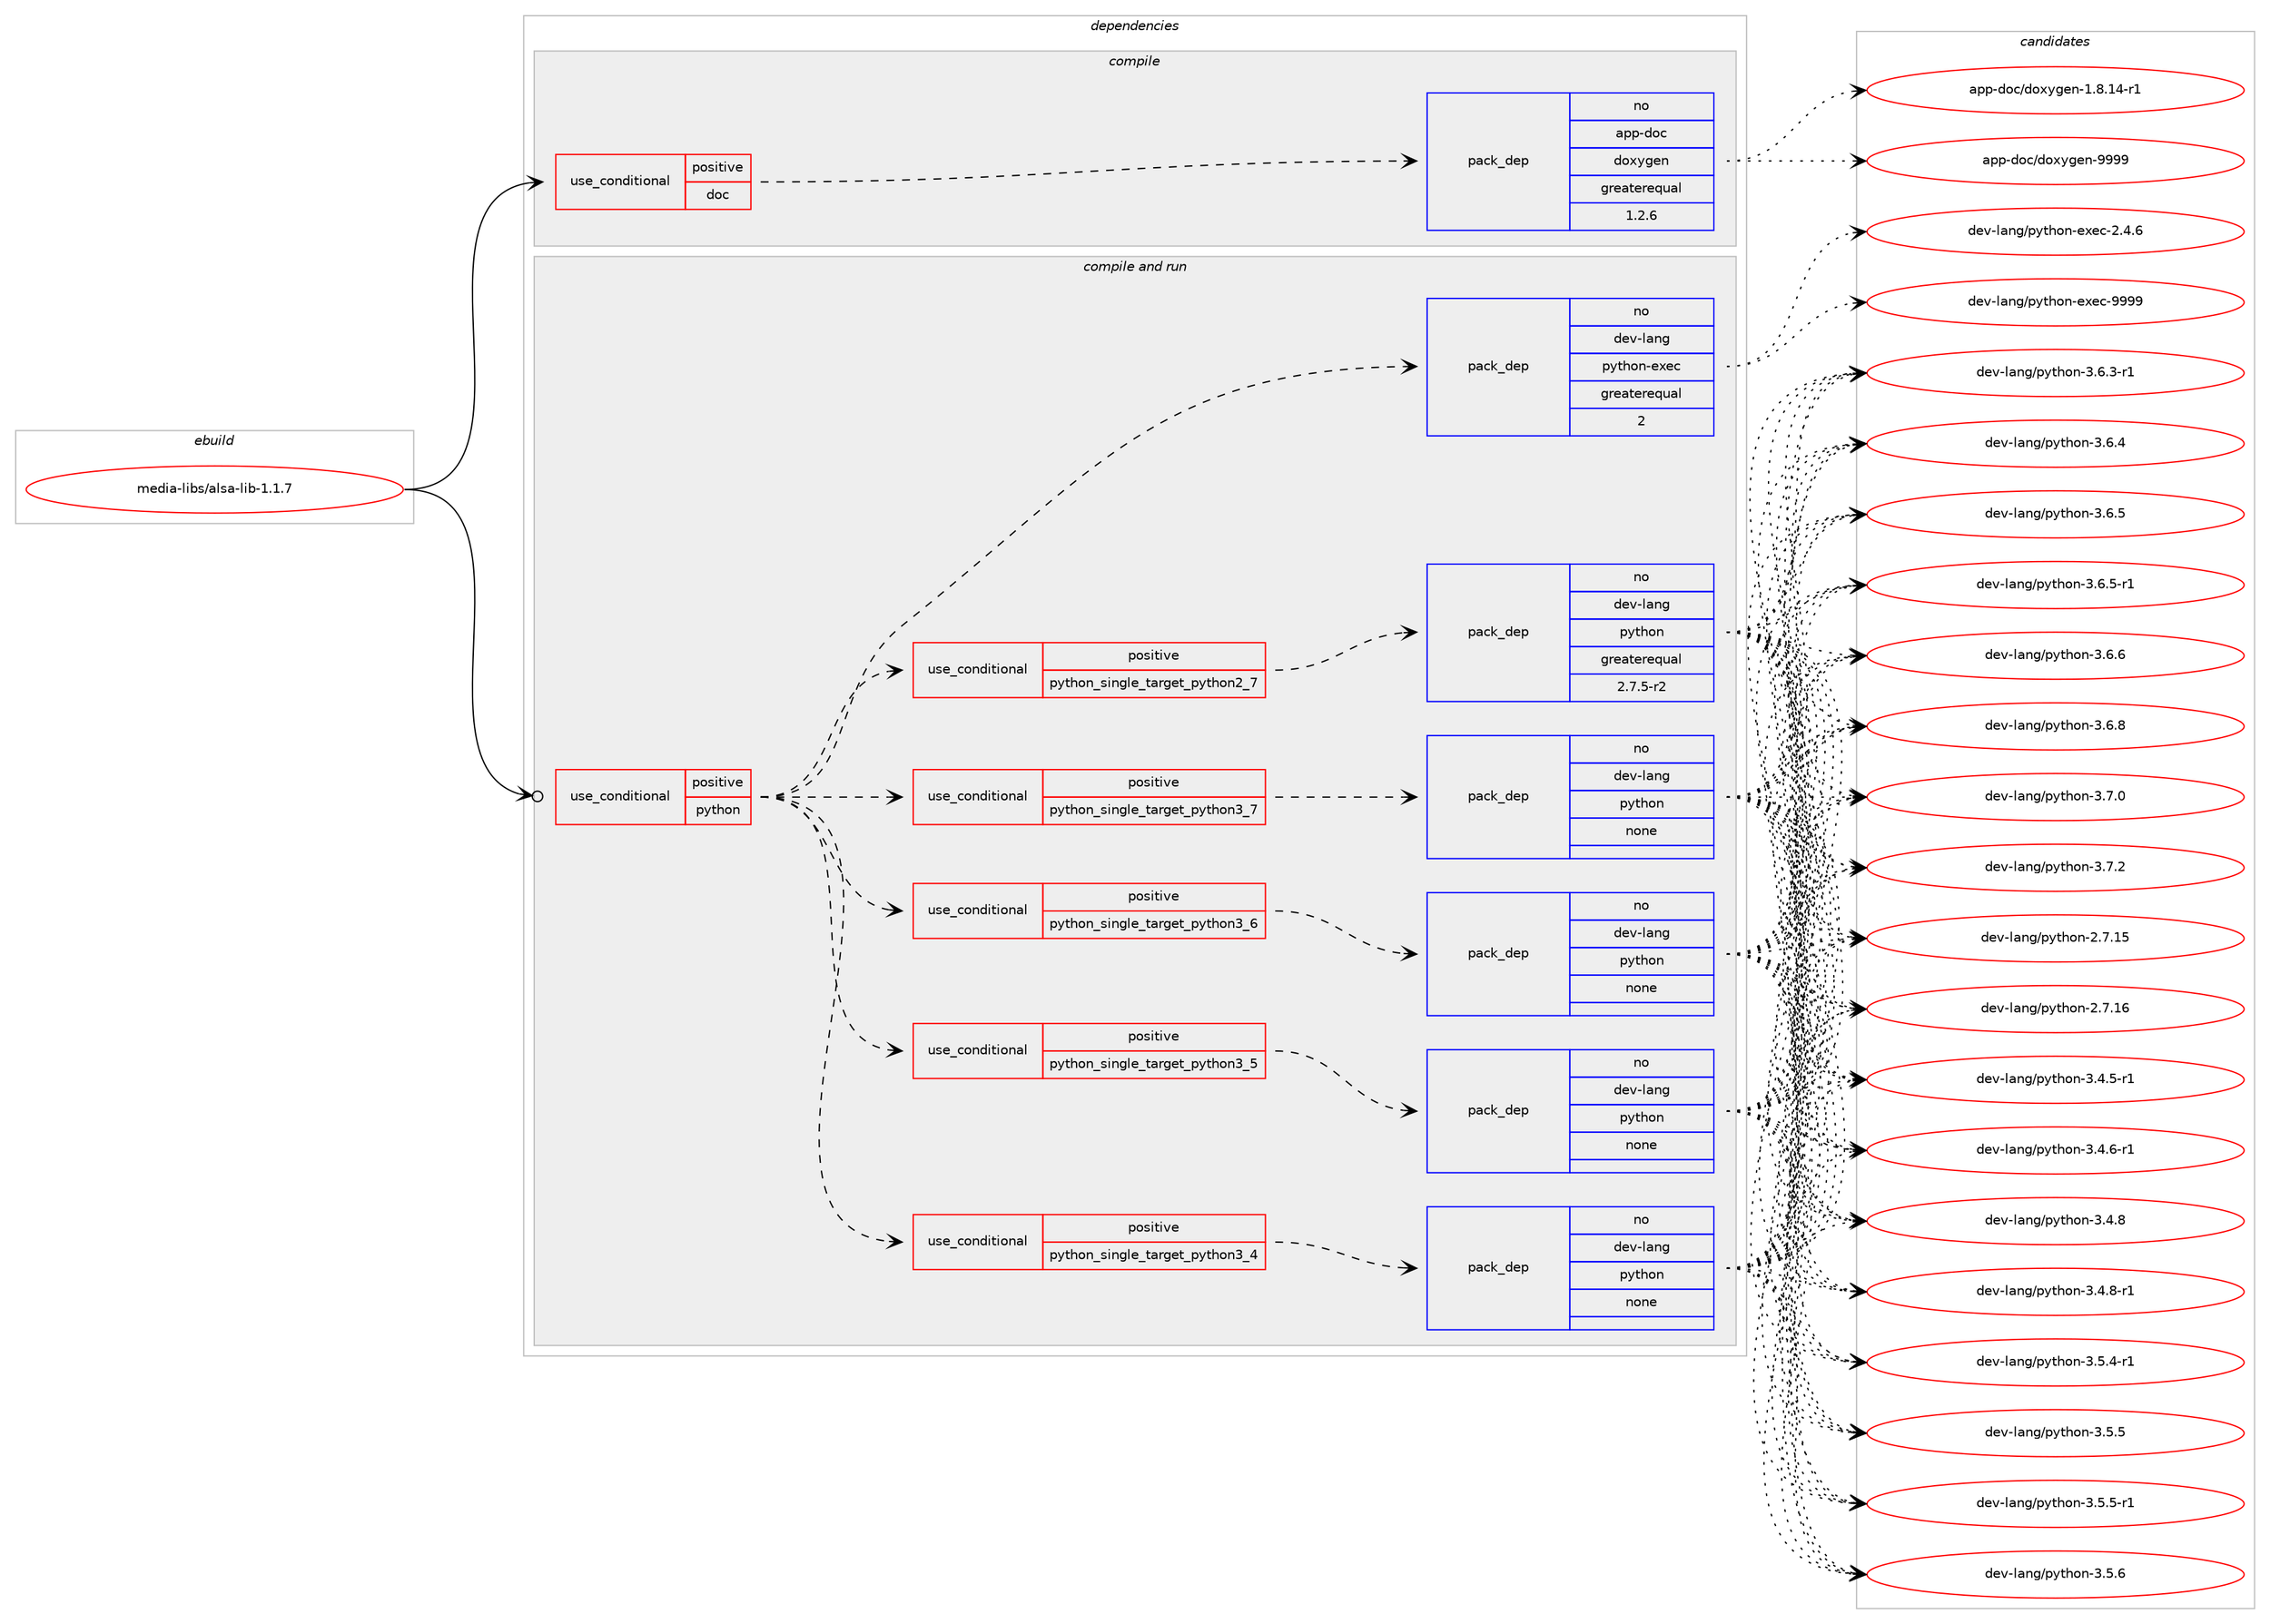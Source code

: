 digraph prolog {

# *************
# Graph options
# *************

newrank=true;
concentrate=true;
compound=true;
graph [rankdir=LR,fontname=Helvetica,fontsize=10,ranksep=1.5];#, ranksep=2.5, nodesep=0.2];
edge  [arrowhead=vee];
node  [fontname=Helvetica,fontsize=10];

# **********
# The ebuild
# **********

subgraph cluster_leftcol {
color=gray;
rank=same;
label=<<i>ebuild</i>>;
id [label="media-libs/alsa-lib-1.1.7", color=red, width=4, href="../media-libs/alsa-lib-1.1.7.svg"];
}

# ****************
# The dependencies
# ****************

subgraph cluster_midcol {
color=gray;
label=<<i>dependencies</i>>;
subgraph cluster_compile {
fillcolor="#eeeeee";
style=filled;
label=<<i>compile</i>>;
subgraph cond433475 {
dependency1608815 [label=<<TABLE BORDER="0" CELLBORDER="1" CELLSPACING="0" CELLPADDING="4"><TR><TD ROWSPAN="3" CELLPADDING="10">use_conditional</TD></TR><TR><TD>positive</TD></TR><TR><TD>doc</TD></TR></TABLE>>, shape=none, color=red];
subgraph pack1149686 {
dependency1608816 [label=<<TABLE BORDER="0" CELLBORDER="1" CELLSPACING="0" CELLPADDING="4" WIDTH="220"><TR><TD ROWSPAN="6" CELLPADDING="30">pack_dep</TD></TR><TR><TD WIDTH="110">no</TD></TR><TR><TD>app-doc</TD></TR><TR><TD>doxygen</TD></TR><TR><TD>greaterequal</TD></TR><TR><TD>1.2.6</TD></TR></TABLE>>, shape=none, color=blue];
}
dependency1608815:e -> dependency1608816:w [weight=20,style="dashed",arrowhead="vee"];
}
id:e -> dependency1608815:w [weight=20,style="solid",arrowhead="vee"];
}
subgraph cluster_compileandrun {
fillcolor="#eeeeee";
style=filled;
label=<<i>compile and run</i>>;
subgraph cond433476 {
dependency1608817 [label=<<TABLE BORDER="0" CELLBORDER="1" CELLSPACING="0" CELLPADDING="4"><TR><TD ROWSPAN="3" CELLPADDING="10">use_conditional</TD></TR><TR><TD>positive</TD></TR><TR><TD>python</TD></TR></TABLE>>, shape=none, color=red];
subgraph cond433477 {
dependency1608818 [label=<<TABLE BORDER="0" CELLBORDER="1" CELLSPACING="0" CELLPADDING="4"><TR><TD ROWSPAN="3" CELLPADDING="10">use_conditional</TD></TR><TR><TD>positive</TD></TR><TR><TD>python_single_target_python2_7</TD></TR></TABLE>>, shape=none, color=red];
subgraph pack1149687 {
dependency1608819 [label=<<TABLE BORDER="0" CELLBORDER="1" CELLSPACING="0" CELLPADDING="4" WIDTH="220"><TR><TD ROWSPAN="6" CELLPADDING="30">pack_dep</TD></TR><TR><TD WIDTH="110">no</TD></TR><TR><TD>dev-lang</TD></TR><TR><TD>python</TD></TR><TR><TD>greaterequal</TD></TR><TR><TD>2.7.5-r2</TD></TR></TABLE>>, shape=none, color=blue];
}
dependency1608818:e -> dependency1608819:w [weight=20,style="dashed",arrowhead="vee"];
}
dependency1608817:e -> dependency1608818:w [weight=20,style="dashed",arrowhead="vee"];
subgraph cond433478 {
dependency1608820 [label=<<TABLE BORDER="0" CELLBORDER="1" CELLSPACING="0" CELLPADDING="4"><TR><TD ROWSPAN="3" CELLPADDING="10">use_conditional</TD></TR><TR><TD>positive</TD></TR><TR><TD>python_single_target_python3_4</TD></TR></TABLE>>, shape=none, color=red];
subgraph pack1149688 {
dependency1608821 [label=<<TABLE BORDER="0" CELLBORDER="1" CELLSPACING="0" CELLPADDING="4" WIDTH="220"><TR><TD ROWSPAN="6" CELLPADDING="30">pack_dep</TD></TR><TR><TD WIDTH="110">no</TD></TR><TR><TD>dev-lang</TD></TR><TR><TD>python</TD></TR><TR><TD>none</TD></TR><TR><TD></TD></TR></TABLE>>, shape=none, color=blue];
}
dependency1608820:e -> dependency1608821:w [weight=20,style="dashed",arrowhead="vee"];
}
dependency1608817:e -> dependency1608820:w [weight=20,style="dashed",arrowhead="vee"];
subgraph cond433479 {
dependency1608822 [label=<<TABLE BORDER="0" CELLBORDER="1" CELLSPACING="0" CELLPADDING="4"><TR><TD ROWSPAN="3" CELLPADDING="10">use_conditional</TD></TR><TR><TD>positive</TD></TR><TR><TD>python_single_target_python3_5</TD></TR></TABLE>>, shape=none, color=red];
subgraph pack1149689 {
dependency1608823 [label=<<TABLE BORDER="0" CELLBORDER="1" CELLSPACING="0" CELLPADDING="4" WIDTH="220"><TR><TD ROWSPAN="6" CELLPADDING="30">pack_dep</TD></TR><TR><TD WIDTH="110">no</TD></TR><TR><TD>dev-lang</TD></TR><TR><TD>python</TD></TR><TR><TD>none</TD></TR><TR><TD></TD></TR></TABLE>>, shape=none, color=blue];
}
dependency1608822:e -> dependency1608823:w [weight=20,style="dashed",arrowhead="vee"];
}
dependency1608817:e -> dependency1608822:w [weight=20,style="dashed",arrowhead="vee"];
subgraph cond433480 {
dependency1608824 [label=<<TABLE BORDER="0" CELLBORDER="1" CELLSPACING="0" CELLPADDING="4"><TR><TD ROWSPAN="3" CELLPADDING="10">use_conditional</TD></TR><TR><TD>positive</TD></TR><TR><TD>python_single_target_python3_6</TD></TR></TABLE>>, shape=none, color=red];
subgraph pack1149690 {
dependency1608825 [label=<<TABLE BORDER="0" CELLBORDER="1" CELLSPACING="0" CELLPADDING="4" WIDTH="220"><TR><TD ROWSPAN="6" CELLPADDING="30">pack_dep</TD></TR><TR><TD WIDTH="110">no</TD></TR><TR><TD>dev-lang</TD></TR><TR><TD>python</TD></TR><TR><TD>none</TD></TR><TR><TD></TD></TR></TABLE>>, shape=none, color=blue];
}
dependency1608824:e -> dependency1608825:w [weight=20,style="dashed",arrowhead="vee"];
}
dependency1608817:e -> dependency1608824:w [weight=20,style="dashed",arrowhead="vee"];
subgraph cond433481 {
dependency1608826 [label=<<TABLE BORDER="0" CELLBORDER="1" CELLSPACING="0" CELLPADDING="4"><TR><TD ROWSPAN="3" CELLPADDING="10">use_conditional</TD></TR><TR><TD>positive</TD></TR><TR><TD>python_single_target_python3_7</TD></TR></TABLE>>, shape=none, color=red];
subgraph pack1149691 {
dependency1608827 [label=<<TABLE BORDER="0" CELLBORDER="1" CELLSPACING="0" CELLPADDING="4" WIDTH="220"><TR><TD ROWSPAN="6" CELLPADDING="30">pack_dep</TD></TR><TR><TD WIDTH="110">no</TD></TR><TR><TD>dev-lang</TD></TR><TR><TD>python</TD></TR><TR><TD>none</TD></TR><TR><TD></TD></TR></TABLE>>, shape=none, color=blue];
}
dependency1608826:e -> dependency1608827:w [weight=20,style="dashed",arrowhead="vee"];
}
dependency1608817:e -> dependency1608826:w [weight=20,style="dashed",arrowhead="vee"];
subgraph pack1149692 {
dependency1608828 [label=<<TABLE BORDER="0" CELLBORDER="1" CELLSPACING="0" CELLPADDING="4" WIDTH="220"><TR><TD ROWSPAN="6" CELLPADDING="30">pack_dep</TD></TR><TR><TD WIDTH="110">no</TD></TR><TR><TD>dev-lang</TD></TR><TR><TD>python-exec</TD></TR><TR><TD>greaterequal</TD></TR><TR><TD>2</TD></TR></TABLE>>, shape=none, color=blue];
}
dependency1608817:e -> dependency1608828:w [weight=20,style="dashed",arrowhead="vee"];
}
id:e -> dependency1608817:w [weight=20,style="solid",arrowhead="odotvee"];
}
subgraph cluster_run {
fillcolor="#eeeeee";
style=filled;
label=<<i>run</i>>;
}
}

# **************
# The candidates
# **************

subgraph cluster_choices {
rank=same;
color=gray;
label=<<i>candidates</i>>;

subgraph choice1149686 {
color=black;
nodesep=1;
choice97112112451001119947100111120121103101110454946564649524511449 [label="app-doc/doxygen-1.8.14-r1", color=red, width=4,href="../app-doc/doxygen-1.8.14-r1.svg"];
choice971121124510011199471001111201211031011104557575757 [label="app-doc/doxygen-9999", color=red, width=4,href="../app-doc/doxygen-9999.svg"];
dependency1608816:e -> choice97112112451001119947100111120121103101110454946564649524511449:w [style=dotted,weight="100"];
dependency1608816:e -> choice971121124510011199471001111201211031011104557575757:w [style=dotted,weight="100"];
}
subgraph choice1149687 {
color=black;
nodesep=1;
choice10010111845108971101034711212111610411111045504655464953 [label="dev-lang/python-2.7.15", color=red, width=4,href="../dev-lang/python-2.7.15.svg"];
choice10010111845108971101034711212111610411111045504655464954 [label="dev-lang/python-2.7.16", color=red, width=4,href="../dev-lang/python-2.7.16.svg"];
choice1001011184510897110103471121211161041111104551465246534511449 [label="dev-lang/python-3.4.5-r1", color=red, width=4,href="../dev-lang/python-3.4.5-r1.svg"];
choice1001011184510897110103471121211161041111104551465246544511449 [label="dev-lang/python-3.4.6-r1", color=red, width=4,href="../dev-lang/python-3.4.6-r1.svg"];
choice100101118451089711010347112121116104111110455146524656 [label="dev-lang/python-3.4.8", color=red, width=4,href="../dev-lang/python-3.4.8.svg"];
choice1001011184510897110103471121211161041111104551465246564511449 [label="dev-lang/python-3.4.8-r1", color=red, width=4,href="../dev-lang/python-3.4.8-r1.svg"];
choice1001011184510897110103471121211161041111104551465346524511449 [label="dev-lang/python-3.5.4-r1", color=red, width=4,href="../dev-lang/python-3.5.4-r1.svg"];
choice100101118451089711010347112121116104111110455146534653 [label="dev-lang/python-3.5.5", color=red, width=4,href="../dev-lang/python-3.5.5.svg"];
choice1001011184510897110103471121211161041111104551465346534511449 [label="dev-lang/python-3.5.5-r1", color=red, width=4,href="../dev-lang/python-3.5.5-r1.svg"];
choice100101118451089711010347112121116104111110455146534654 [label="dev-lang/python-3.5.6", color=red, width=4,href="../dev-lang/python-3.5.6.svg"];
choice1001011184510897110103471121211161041111104551465446514511449 [label="dev-lang/python-3.6.3-r1", color=red, width=4,href="../dev-lang/python-3.6.3-r1.svg"];
choice100101118451089711010347112121116104111110455146544652 [label="dev-lang/python-3.6.4", color=red, width=4,href="../dev-lang/python-3.6.4.svg"];
choice100101118451089711010347112121116104111110455146544653 [label="dev-lang/python-3.6.5", color=red, width=4,href="../dev-lang/python-3.6.5.svg"];
choice1001011184510897110103471121211161041111104551465446534511449 [label="dev-lang/python-3.6.5-r1", color=red, width=4,href="../dev-lang/python-3.6.5-r1.svg"];
choice100101118451089711010347112121116104111110455146544654 [label="dev-lang/python-3.6.6", color=red, width=4,href="../dev-lang/python-3.6.6.svg"];
choice100101118451089711010347112121116104111110455146544656 [label="dev-lang/python-3.6.8", color=red, width=4,href="../dev-lang/python-3.6.8.svg"];
choice100101118451089711010347112121116104111110455146554648 [label="dev-lang/python-3.7.0", color=red, width=4,href="../dev-lang/python-3.7.0.svg"];
choice100101118451089711010347112121116104111110455146554650 [label="dev-lang/python-3.7.2", color=red, width=4,href="../dev-lang/python-3.7.2.svg"];
dependency1608819:e -> choice10010111845108971101034711212111610411111045504655464953:w [style=dotted,weight="100"];
dependency1608819:e -> choice10010111845108971101034711212111610411111045504655464954:w [style=dotted,weight="100"];
dependency1608819:e -> choice1001011184510897110103471121211161041111104551465246534511449:w [style=dotted,weight="100"];
dependency1608819:e -> choice1001011184510897110103471121211161041111104551465246544511449:w [style=dotted,weight="100"];
dependency1608819:e -> choice100101118451089711010347112121116104111110455146524656:w [style=dotted,weight="100"];
dependency1608819:e -> choice1001011184510897110103471121211161041111104551465246564511449:w [style=dotted,weight="100"];
dependency1608819:e -> choice1001011184510897110103471121211161041111104551465346524511449:w [style=dotted,weight="100"];
dependency1608819:e -> choice100101118451089711010347112121116104111110455146534653:w [style=dotted,weight="100"];
dependency1608819:e -> choice1001011184510897110103471121211161041111104551465346534511449:w [style=dotted,weight="100"];
dependency1608819:e -> choice100101118451089711010347112121116104111110455146534654:w [style=dotted,weight="100"];
dependency1608819:e -> choice1001011184510897110103471121211161041111104551465446514511449:w [style=dotted,weight="100"];
dependency1608819:e -> choice100101118451089711010347112121116104111110455146544652:w [style=dotted,weight="100"];
dependency1608819:e -> choice100101118451089711010347112121116104111110455146544653:w [style=dotted,weight="100"];
dependency1608819:e -> choice1001011184510897110103471121211161041111104551465446534511449:w [style=dotted,weight="100"];
dependency1608819:e -> choice100101118451089711010347112121116104111110455146544654:w [style=dotted,weight="100"];
dependency1608819:e -> choice100101118451089711010347112121116104111110455146544656:w [style=dotted,weight="100"];
dependency1608819:e -> choice100101118451089711010347112121116104111110455146554648:w [style=dotted,weight="100"];
dependency1608819:e -> choice100101118451089711010347112121116104111110455146554650:w [style=dotted,weight="100"];
}
subgraph choice1149688 {
color=black;
nodesep=1;
choice10010111845108971101034711212111610411111045504655464953 [label="dev-lang/python-2.7.15", color=red, width=4,href="../dev-lang/python-2.7.15.svg"];
choice10010111845108971101034711212111610411111045504655464954 [label="dev-lang/python-2.7.16", color=red, width=4,href="../dev-lang/python-2.7.16.svg"];
choice1001011184510897110103471121211161041111104551465246534511449 [label="dev-lang/python-3.4.5-r1", color=red, width=4,href="../dev-lang/python-3.4.5-r1.svg"];
choice1001011184510897110103471121211161041111104551465246544511449 [label="dev-lang/python-3.4.6-r1", color=red, width=4,href="../dev-lang/python-3.4.6-r1.svg"];
choice100101118451089711010347112121116104111110455146524656 [label="dev-lang/python-3.4.8", color=red, width=4,href="../dev-lang/python-3.4.8.svg"];
choice1001011184510897110103471121211161041111104551465246564511449 [label="dev-lang/python-3.4.8-r1", color=red, width=4,href="../dev-lang/python-3.4.8-r1.svg"];
choice1001011184510897110103471121211161041111104551465346524511449 [label="dev-lang/python-3.5.4-r1", color=red, width=4,href="../dev-lang/python-3.5.4-r1.svg"];
choice100101118451089711010347112121116104111110455146534653 [label="dev-lang/python-3.5.5", color=red, width=4,href="../dev-lang/python-3.5.5.svg"];
choice1001011184510897110103471121211161041111104551465346534511449 [label="dev-lang/python-3.5.5-r1", color=red, width=4,href="../dev-lang/python-3.5.5-r1.svg"];
choice100101118451089711010347112121116104111110455146534654 [label="dev-lang/python-3.5.6", color=red, width=4,href="../dev-lang/python-3.5.6.svg"];
choice1001011184510897110103471121211161041111104551465446514511449 [label="dev-lang/python-3.6.3-r1", color=red, width=4,href="../dev-lang/python-3.6.3-r1.svg"];
choice100101118451089711010347112121116104111110455146544652 [label="dev-lang/python-3.6.4", color=red, width=4,href="../dev-lang/python-3.6.4.svg"];
choice100101118451089711010347112121116104111110455146544653 [label="dev-lang/python-3.6.5", color=red, width=4,href="../dev-lang/python-3.6.5.svg"];
choice1001011184510897110103471121211161041111104551465446534511449 [label="dev-lang/python-3.6.5-r1", color=red, width=4,href="../dev-lang/python-3.6.5-r1.svg"];
choice100101118451089711010347112121116104111110455146544654 [label="dev-lang/python-3.6.6", color=red, width=4,href="../dev-lang/python-3.6.6.svg"];
choice100101118451089711010347112121116104111110455146544656 [label="dev-lang/python-3.6.8", color=red, width=4,href="../dev-lang/python-3.6.8.svg"];
choice100101118451089711010347112121116104111110455146554648 [label="dev-lang/python-3.7.0", color=red, width=4,href="../dev-lang/python-3.7.0.svg"];
choice100101118451089711010347112121116104111110455146554650 [label="dev-lang/python-3.7.2", color=red, width=4,href="../dev-lang/python-3.7.2.svg"];
dependency1608821:e -> choice10010111845108971101034711212111610411111045504655464953:w [style=dotted,weight="100"];
dependency1608821:e -> choice10010111845108971101034711212111610411111045504655464954:w [style=dotted,weight="100"];
dependency1608821:e -> choice1001011184510897110103471121211161041111104551465246534511449:w [style=dotted,weight="100"];
dependency1608821:e -> choice1001011184510897110103471121211161041111104551465246544511449:w [style=dotted,weight="100"];
dependency1608821:e -> choice100101118451089711010347112121116104111110455146524656:w [style=dotted,weight="100"];
dependency1608821:e -> choice1001011184510897110103471121211161041111104551465246564511449:w [style=dotted,weight="100"];
dependency1608821:e -> choice1001011184510897110103471121211161041111104551465346524511449:w [style=dotted,weight="100"];
dependency1608821:e -> choice100101118451089711010347112121116104111110455146534653:w [style=dotted,weight="100"];
dependency1608821:e -> choice1001011184510897110103471121211161041111104551465346534511449:w [style=dotted,weight="100"];
dependency1608821:e -> choice100101118451089711010347112121116104111110455146534654:w [style=dotted,weight="100"];
dependency1608821:e -> choice1001011184510897110103471121211161041111104551465446514511449:w [style=dotted,weight="100"];
dependency1608821:e -> choice100101118451089711010347112121116104111110455146544652:w [style=dotted,weight="100"];
dependency1608821:e -> choice100101118451089711010347112121116104111110455146544653:w [style=dotted,weight="100"];
dependency1608821:e -> choice1001011184510897110103471121211161041111104551465446534511449:w [style=dotted,weight="100"];
dependency1608821:e -> choice100101118451089711010347112121116104111110455146544654:w [style=dotted,weight="100"];
dependency1608821:e -> choice100101118451089711010347112121116104111110455146544656:w [style=dotted,weight="100"];
dependency1608821:e -> choice100101118451089711010347112121116104111110455146554648:w [style=dotted,weight="100"];
dependency1608821:e -> choice100101118451089711010347112121116104111110455146554650:w [style=dotted,weight="100"];
}
subgraph choice1149689 {
color=black;
nodesep=1;
choice10010111845108971101034711212111610411111045504655464953 [label="dev-lang/python-2.7.15", color=red, width=4,href="../dev-lang/python-2.7.15.svg"];
choice10010111845108971101034711212111610411111045504655464954 [label="dev-lang/python-2.7.16", color=red, width=4,href="../dev-lang/python-2.7.16.svg"];
choice1001011184510897110103471121211161041111104551465246534511449 [label="dev-lang/python-3.4.5-r1", color=red, width=4,href="../dev-lang/python-3.4.5-r1.svg"];
choice1001011184510897110103471121211161041111104551465246544511449 [label="dev-lang/python-3.4.6-r1", color=red, width=4,href="../dev-lang/python-3.4.6-r1.svg"];
choice100101118451089711010347112121116104111110455146524656 [label="dev-lang/python-3.4.8", color=red, width=4,href="../dev-lang/python-3.4.8.svg"];
choice1001011184510897110103471121211161041111104551465246564511449 [label="dev-lang/python-3.4.8-r1", color=red, width=4,href="../dev-lang/python-3.4.8-r1.svg"];
choice1001011184510897110103471121211161041111104551465346524511449 [label="dev-lang/python-3.5.4-r1", color=red, width=4,href="../dev-lang/python-3.5.4-r1.svg"];
choice100101118451089711010347112121116104111110455146534653 [label="dev-lang/python-3.5.5", color=red, width=4,href="../dev-lang/python-3.5.5.svg"];
choice1001011184510897110103471121211161041111104551465346534511449 [label="dev-lang/python-3.5.5-r1", color=red, width=4,href="../dev-lang/python-3.5.5-r1.svg"];
choice100101118451089711010347112121116104111110455146534654 [label="dev-lang/python-3.5.6", color=red, width=4,href="../dev-lang/python-3.5.6.svg"];
choice1001011184510897110103471121211161041111104551465446514511449 [label="dev-lang/python-3.6.3-r1", color=red, width=4,href="../dev-lang/python-3.6.3-r1.svg"];
choice100101118451089711010347112121116104111110455146544652 [label="dev-lang/python-3.6.4", color=red, width=4,href="../dev-lang/python-3.6.4.svg"];
choice100101118451089711010347112121116104111110455146544653 [label="dev-lang/python-3.6.5", color=red, width=4,href="../dev-lang/python-3.6.5.svg"];
choice1001011184510897110103471121211161041111104551465446534511449 [label="dev-lang/python-3.6.5-r1", color=red, width=4,href="../dev-lang/python-3.6.5-r1.svg"];
choice100101118451089711010347112121116104111110455146544654 [label="dev-lang/python-3.6.6", color=red, width=4,href="../dev-lang/python-3.6.6.svg"];
choice100101118451089711010347112121116104111110455146544656 [label="dev-lang/python-3.6.8", color=red, width=4,href="../dev-lang/python-3.6.8.svg"];
choice100101118451089711010347112121116104111110455146554648 [label="dev-lang/python-3.7.0", color=red, width=4,href="../dev-lang/python-3.7.0.svg"];
choice100101118451089711010347112121116104111110455146554650 [label="dev-lang/python-3.7.2", color=red, width=4,href="../dev-lang/python-3.7.2.svg"];
dependency1608823:e -> choice10010111845108971101034711212111610411111045504655464953:w [style=dotted,weight="100"];
dependency1608823:e -> choice10010111845108971101034711212111610411111045504655464954:w [style=dotted,weight="100"];
dependency1608823:e -> choice1001011184510897110103471121211161041111104551465246534511449:w [style=dotted,weight="100"];
dependency1608823:e -> choice1001011184510897110103471121211161041111104551465246544511449:w [style=dotted,weight="100"];
dependency1608823:e -> choice100101118451089711010347112121116104111110455146524656:w [style=dotted,weight="100"];
dependency1608823:e -> choice1001011184510897110103471121211161041111104551465246564511449:w [style=dotted,weight="100"];
dependency1608823:e -> choice1001011184510897110103471121211161041111104551465346524511449:w [style=dotted,weight="100"];
dependency1608823:e -> choice100101118451089711010347112121116104111110455146534653:w [style=dotted,weight="100"];
dependency1608823:e -> choice1001011184510897110103471121211161041111104551465346534511449:w [style=dotted,weight="100"];
dependency1608823:e -> choice100101118451089711010347112121116104111110455146534654:w [style=dotted,weight="100"];
dependency1608823:e -> choice1001011184510897110103471121211161041111104551465446514511449:w [style=dotted,weight="100"];
dependency1608823:e -> choice100101118451089711010347112121116104111110455146544652:w [style=dotted,weight="100"];
dependency1608823:e -> choice100101118451089711010347112121116104111110455146544653:w [style=dotted,weight="100"];
dependency1608823:e -> choice1001011184510897110103471121211161041111104551465446534511449:w [style=dotted,weight="100"];
dependency1608823:e -> choice100101118451089711010347112121116104111110455146544654:w [style=dotted,weight="100"];
dependency1608823:e -> choice100101118451089711010347112121116104111110455146544656:w [style=dotted,weight="100"];
dependency1608823:e -> choice100101118451089711010347112121116104111110455146554648:w [style=dotted,weight="100"];
dependency1608823:e -> choice100101118451089711010347112121116104111110455146554650:w [style=dotted,weight="100"];
}
subgraph choice1149690 {
color=black;
nodesep=1;
choice10010111845108971101034711212111610411111045504655464953 [label="dev-lang/python-2.7.15", color=red, width=4,href="../dev-lang/python-2.7.15.svg"];
choice10010111845108971101034711212111610411111045504655464954 [label="dev-lang/python-2.7.16", color=red, width=4,href="../dev-lang/python-2.7.16.svg"];
choice1001011184510897110103471121211161041111104551465246534511449 [label="dev-lang/python-3.4.5-r1", color=red, width=4,href="../dev-lang/python-3.4.5-r1.svg"];
choice1001011184510897110103471121211161041111104551465246544511449 [label="dev-lang/python-3.4.6-r1", color=red, width=4,href="../dev-lang/python-3.4.6-r1.svg"];
choice100101118451089711010347112121116104111110455146524656 [label="dev-lang/python-3.4.8", color=red, width=4,href="../dev-lang/python-3.4.8.svg"];
choice1001011184510897110103471121211161041111104551465246564511449 [label="dev-lang/python-3.4.8-r1", color=red, width=4,href="../dev-lang/python-3.4.8-r1.svg"];
choice1001011184510897110103471121211161041111104551465346524511449 [label="dev-lang/python-3.5.4-r1", color=red, width=4,href="../dev-lang/python-3.5.4-r1.svg"];
choice100101118451089711010347112121116104111110455146534653 [label="dev-lang/python-3.5.5", color=red, width=4,href="../dev-lang/python-3.5.5.svg"];
choice1001011184510897110103471121211161041111104551465346534511449 [label="dev-lang/python-3.5.5-r1", color=red, width=4,href="../dev-lang/python-3.5.5-r1.svg"];
choice100101118451089711010347112121116104111110455146534654 [label="dev-lang/python-3.5.6", color=red, width=4,href="../dev-lang/python-3.5.6.svg"];
choice1001011184510897110103471121211161041111104551465446514511449 [label="dev-lang/python-3.6.3-r1", color=red, width=4,href="../dev-lang/python-3.6.3-r1.svg"];
choice100101118451089711010347112121116104111110455146544652 [label="dev-lang/python-3.6.4", color=red, width=4,href="../dev-lang/python-3.6.4.svg"];
choice100101118451089711010347112121116104111110455146544653 [label="dev-lang/python-3.6.5", color=red, width=4,href="../dev-lang/python-3.6.5.svg"];
choice1001011184510897110103471121211161041111104551465446534511449 [label="dev-lang/python-3.6.5-r1", color=red, width=4,href="../dev-lang/python-3.6.5-r1.svg"];
choice100101118451089711010347112121116104111110455146544654 [label="dev-lang/python-3.6.6", color=red, width=4,href="../dev-lang/python-3.6.6.svg"];
choice100101118451089711010347112121116104111110455146544656 [label="dev-lang/python-3.6.8", color=red, width=4,href="../dev-lang/python-3.6.8.svg"];
choice100101118451089711010347112121116104111110455146554648 [label="dev-lang/python-3.7.0", color=red, width=4,href="../dev-lang/python-3.7.0.svg"];
choice100101118451089711010347112121116104111110455146554650 [label="dev-lang/python-3.7.2", color=red, width=4,href="../dev-lang/python-3.7.2.svg"];
dependency1608825:e -> choice10010111845108971101034711212111610411111045504655464953:w [style=dotted,weight="100"];
dependency1608825:e -> choice10010111845108971101034711212111610411111045504655464954:w [style=dotted,weight="100"];
dependency1608825:e -> choice1001011184510897110103471121211161041111104551465246534511449:w [style=dotted,weight="100"];
dependency1608825:e -> choice1001011184510897110103471121211161041111104551465246544511449:w [style=dotted,weight="100"];
dependency1608825:e -> choice100101118451089711010347112121116104111110455146524656:w [style=dotted,weight="100"];
dependency1608825:e -> choice1001011184510897110103471121211161041111104551465246564511449:w [style=dotted,weight="100"];
dependency1608825:e -> choice1001011184510897110103471121211161041111104551465346524511449:w [style=dotted,weight="100"];
dependency1608825:e -> choice100101118451089711010347112121116104111110455146534653:w [style=dotted,weight="100"];
dependency1608825:e -> choice1001011184510897110103471121211161041111104551465346534511449:w [style=dotted,weight="100"];
dependency1608825:e -> choice100101118451089711010347112121116104111110455146534654:w [style=dotted,weight="100"];
dependency1608825:e -> choice1001011184510897110103471121211161041111104551465446514511449:w [style=dotted,weight="100"];
dependency1608825:e -> choice100101118451089711010347112121116104111110455146544652:w [style=dotted,weight="100"];
dependency1608825:e -> choice100101118451089711010347112121116104111110455146544653:w [style=dotted,weight="100"];
dependency1608825:e -> choice1001011184510897110103471121211161041111104551465446534511449:w [style=dotted,weight="100"];
dependency1608825:e -> choice100101118451089711010347112121116104111110455146544654:w [style=dotted,weight="100"];
dependency1608825:e -> choice100101118451089711010347112121116104111110455146544656:w [style=dotted,weight="100"];
dependency1608825:e -> choice100101118451089711010347112121116104111110455146554648:w [style=dotted,weight="100"];
dependency1608825:e -> choice100101118451089711010347112121116104111110455146554650:w [style=dotted,weight="100"];
}
subgraph choice1149691 {
color=black;
nodesep=1;
choice10010111845108971101034711212111610411111045504655464953 [label="dev-lang/python-2.7.15", color=red, width=4,href="../dev-lang/python-2.7.15.svg"];
choice10010111845108971101034711212111610411111045504655464954 [label="dev-lang/python-2.7.16", color=red, width=4,href="../dev-lang/python-2.7.16.svg"];
choice1001011184510897110103471121211161041111104551465246534511449 [label="dev-lang/python-3.4.5-r1", color=red, width=4,href="../dev-lang/python-3.4.5-r1.svg"];
choice1001011184510897110103471121211161041111104551465246544511449 [label="dev-lang/python-3.4.6-r1", color=red, width=4,href="../dev-lang/python-3.4.6-r1.svg"];
choice100101118451089711010347112121116104111110455146524656 [label="dev-lang/python-3.4.8", color=red, width=4,href="../dev-lang/python-3.4.8.svg"];
choice1001011184510897110103471121211161041111104551465246564511449 [label="dev-lang/python-3.4.8-r1", color=red, width=4,href="../dev-lang/python-3.4.8-r1.svg"];
choice1001011184510897110103471121211161041111104551465346524511449 [label="dev-lang/python-3.5.4-r1", color=red, width=4,href="../dev-lang/python-3.5.4-r1.svg"];
choice100101118451089711010347112121116104111110455146534653 [label="dev-lang/python-3.5.5", color=red, width=4,href="../dev-lang/python-3.5.5.svg"];
choice1001011184510897110103471121211161041111104551465346534511449 [label="dev-lang/python-3.5.5-r1", color=red, width=4,href="../dev-lang/python-3.5.5-r1.svg"];
choice100101118451089711010347112121116104111110455146534654 [label="dev-lang/python-3.5.6", color=red, width=4,href="../dev-lang/python-3.5.6.svg"];
choice1001011184510897110103471121211161041111104551465446514511449 [label="dev-lang/python-3.6.3-r1", color=red, width=4,href="../dev-lang/python-3.6.3-r1.svg"];
choice100101118451089711010347112121116104111110455146544652 [label="dev-lang/python-3.6.4", color=red, width=4,href="../dev-lang/python-3.6.4.svg"];
choice100101118451089711010347112121116104111110455146544653 [label="dev-lang/python-3.6.5", color=red, width=4,href="../dev-lang/python-3.6.5.svg"];
choice1001011184510897110103471121211161041111104551465446534511449 [label="dev-lang/python-3.6.5-r1", color=red, width=4,href="../dev-lang/python-3.6.5-r1.svg"];
choice100101118451089711010347112121116104111110455146544654 [label="dev-lang/python-3.6.6", color=red, width=4,href="../dev-lang/python-3.6.6.svg"];
choice100101118451089711010347112121116104111110455146544656 [label="dev-lang/python-3.6.8", color=red, width=4,href="../dev-lang/python-3.6.8.svg"];
choice100101118451089711010347112121116104111110455146554648 [label="dev-lang/python-3.7.0", color=red, width=4,href="../dev-lang/python-3.7.0.svg"];
choice100101118451089711010347112121116104111110455146554650 [label="dev-lang/python-3.7.2", color=red, width=4,href="../dev-lang/python-3.7.2.svg"];
dependency1608827:e -> choice10010111845108971101034711212111610411111045504655464953:w [style=dotted,weight="100"];
dependency1608827:e -> choice10010111845108971101034711212111610411111045504655464954:w [style=dotted,weight="100"];
dependency1608827:e -> choice1001011184510897110103471121211161041111104551465246534511449:w [style=dotted,weight="100"];
dependency1608827:e -> choice1001011184510897110103471121211161041111104551465246544511449:w [style=dotted,weight="100"];
dependency1608827:e -> choice100101118451089711010347112121116104111110455146524656:w [style=dotted,weight="100"];
dependency1608827:e -> choice1001011184510897110103471121211161041111104551465246564511449:w [style=dotted,weight="100"];
dependency1608827:e -> choice1001011184510897110103471121211161041111104551465346524511449:w [style=dotted,weight="100"];
dependency1608827:e -> choice100101118451089711010347112121116104111110455146534653:w [style=dotted,weight="100"];
dependency1608827:e -> choice1001011184510897110103471121211161041111104551465346534511449:w [style=dotted,weight="100"];
dependency1608827:e -> choice100101118451089711010347112121116104111110455146534654:w [style=dotted,weight="100"];
dependency1608827:e -> choice1001011184510897110103471121211161041111104551465446514511449:w [style=dotted,weight="100"];
dependency1608827:e -> choice100101118451089711010347112121116104111110455146544652:w [style=dotted,weight="100"];
dependency1608827:e -> choice100101118451089711010347112121116104111110455146544653:w [style=dotted,weight="100"];
dependency1608827:e -> choice1001011184510897110103471121211161041111104551465446534511449:w [style=dotted,weight="100"];
dependency1608827:e -> choice100101118451089711010347112121116104111110455146544654:w [style=dotted,weight="100"];
dependency1608827:e -> choice100101118451089711010347112121116104111110455146544656:w [style=dotted,weight="100"];
dependency1608827:e -> choice100101118451089711010347112121116104111110455146554648:w [style=dotted,weight="100"];
dependency1608827:e -> choice100101118451089711010347112121116104111110455146554650:w [style=dotted,weight="100"];
}
subgraph choice1149692 {
color=black;
nodesep=1;
choice1001011184510897110103471121211161041111104510112010199455046524654 [label="dev-lang/python-exec-2.4.6", color=red, width=4,href="../dev-lang/python-exec-2.4.6.svg"];
choice10010111845108971101034711212111610411111045101120101994557575757 [label="dev-lang/python-exec-9999", color=red, width=4,href="../dev-lang/python-exec-9999.svg"];
dependency1608828:e -> choice1001011184510897110103471121211161041111104510112010199455046524654:w [style=dotted,weight="100"];
dependency1608828:e -> choice10010111845108971101034711212111610411111045101120101994557575757:w [style=dotted,weight="100"];
}
}

}
